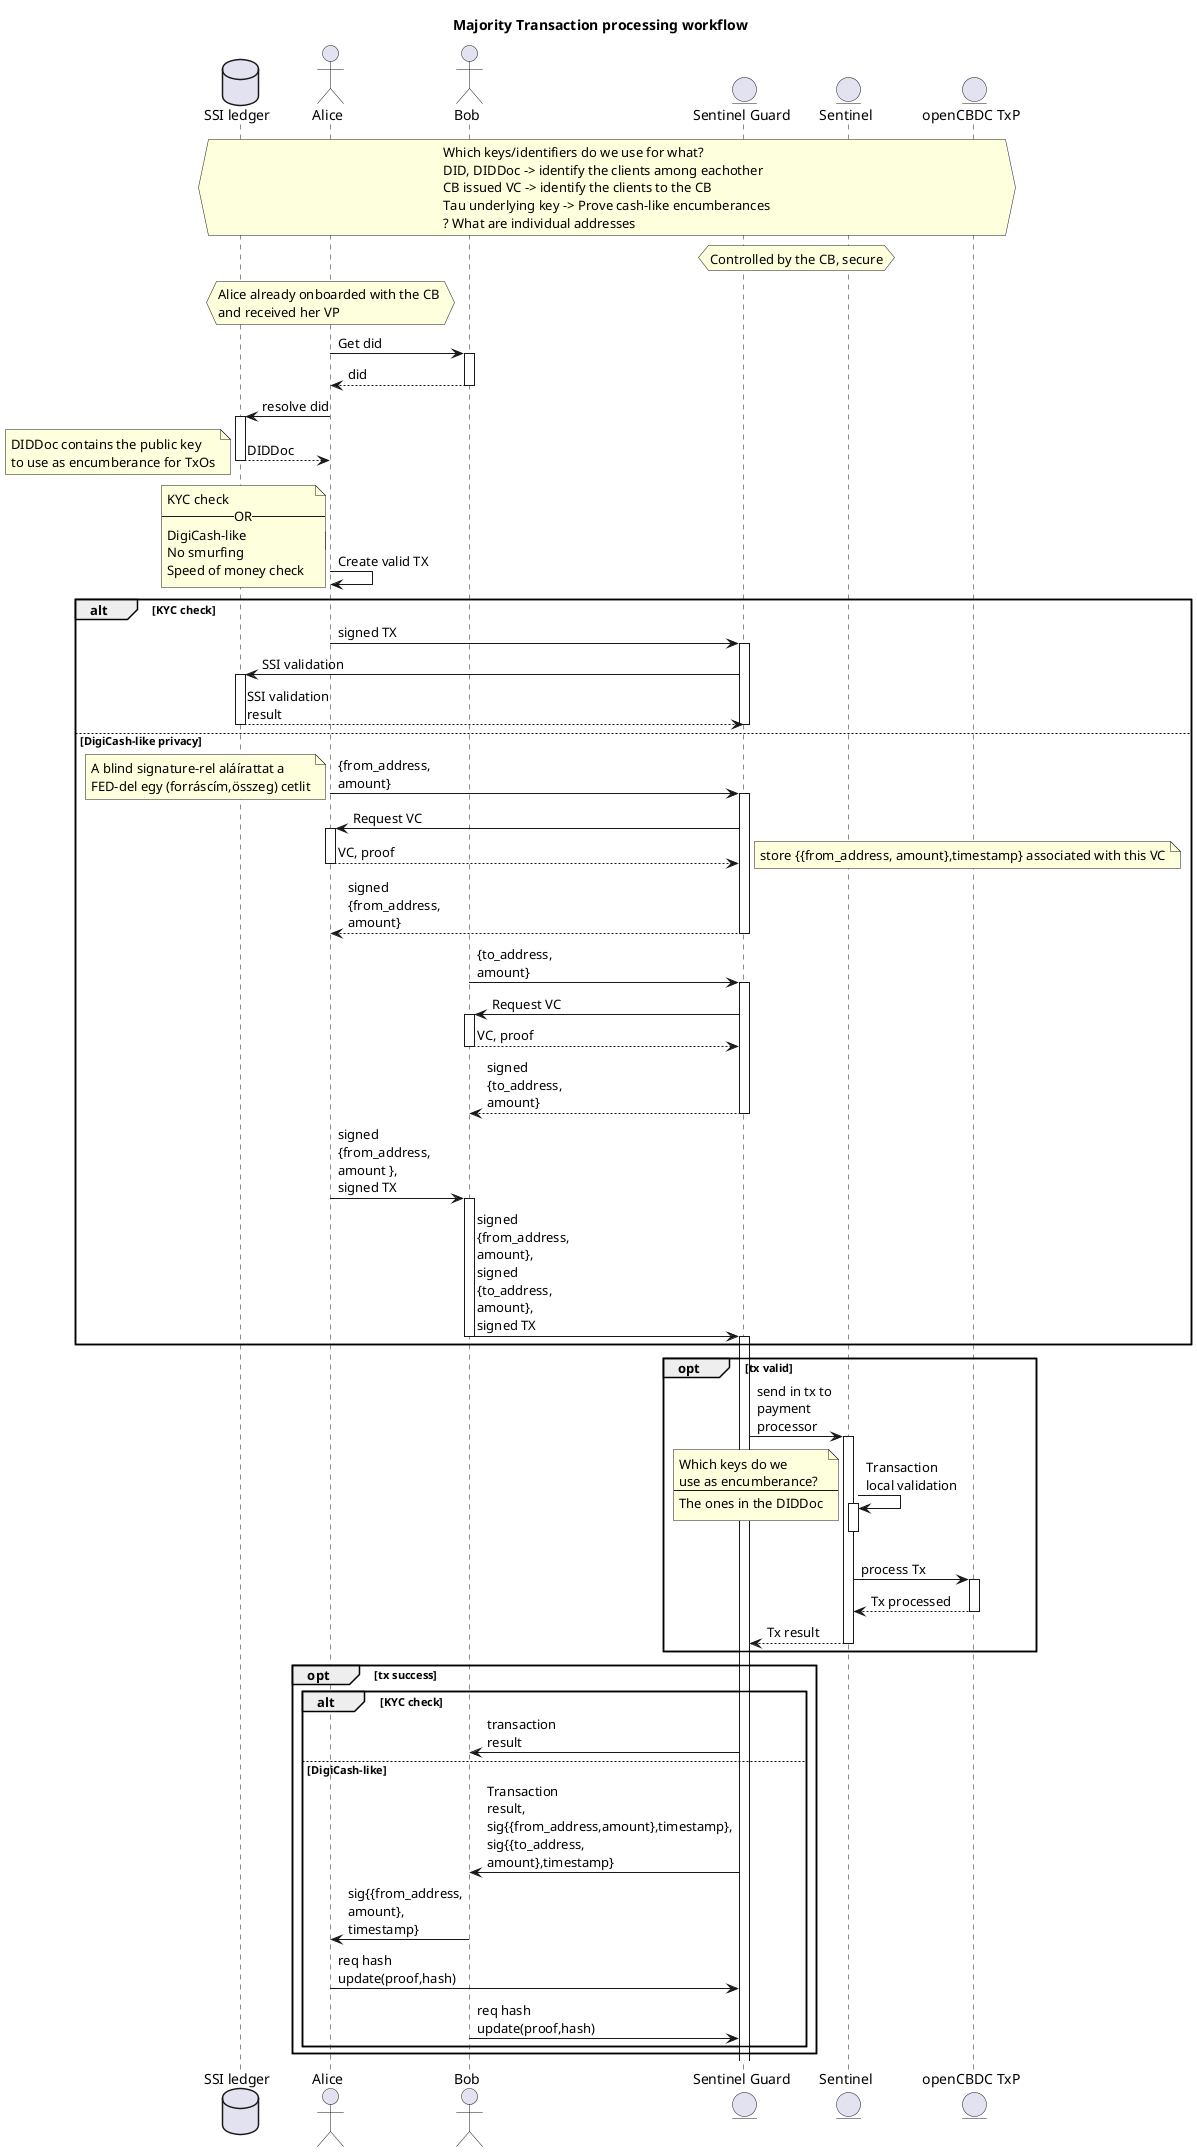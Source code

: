@startuml Entities
title Majority Transaction processing workflow 

skinparam MaxMessageSize 100

database "SSI ledger" as SSI
actor "Alice" as A
actor "Bob" as B
'entity "Central Bank" as CB
'entity "Government" as G
entity "Sentinel Guard" as SG
entity "Sentinel" as S
entity "openCBDC TxP" as TxP

hnote across
    Which keys/identifiers do we use for what?
    DID, DIDDoc -> identify the clients among eachother
    CB issued VC -> identify the clients to the CB
    Tau underlying key -> Prove cash-like encumberances
    ? What are individual addresses 
end note 
hnote over SG, S
    Controlled by the CB, secure
end note 
hnote over A
    Alice already onboarded with the CB 
    and received her VP
end note 

A -> B ++: Get did 
return did 

A -> SSI ++: resolve did 
return DIDDoc
note left
    DIDDoc contains the public key 
    to use as encumberance for TxOs
end note 

A -> A: Create valid TX
note left :see Tx class uml

autoactivate on 
note left
KYC check
--OR--
DigiCash-like 
No smurfing
Speed of money check
end note 
alt KYC check
A -> SG: signed TX
SG -> SSI : SSI validation 
return SSI validation result
else DigiCash-like privacy
deactivate SG
A -> SG :{from_address, amount}
note left
 A blind signature-rel aláírattat a 
 FED-del egy (forráscím,összeg) cetlit
end note 
SG -> A : Request VC
return VC, proof
note right: store {{from_address, amount},timestamp} associated with this VC
return signed {from_address, amount}
B -> SG :{to_address, amount}
SG -> B : Request VC
return VC, proof
return signed {to_address, amount}
autoactivate off
A ->  B  ++: signed {from_address, amount }, signed TX
B -> SG --++ : signed {from_address, amount}, signed {to_address, amount}, signed TX

autoactivate on
end 
opt tx valid 
    SG -> S : send in tx to payment processor
    S -> S : Transaction local validation 
    deactivate S
    note left 
    Which keys do we
    use as encumberance?
    ---
    The ones in the DIDDoc
    end note 
    S -> TxP : process Tx
    return Tx processed
    return Tx result
end 
opt tx success 
alt KYC check
autoactivate off
SG -> B:  transaction result
else DigiCash-like
SG -> B: Transaction result, sig{{from_address,amount},timestamp}, sig{{to_address, amount},timestamp}
B -> A : sig{{from_address, amount}, timestamp}
A -> SG : req hash update(proof,hash)
B -> SG : req hash update(proof,hash)
end
end
@enduml
